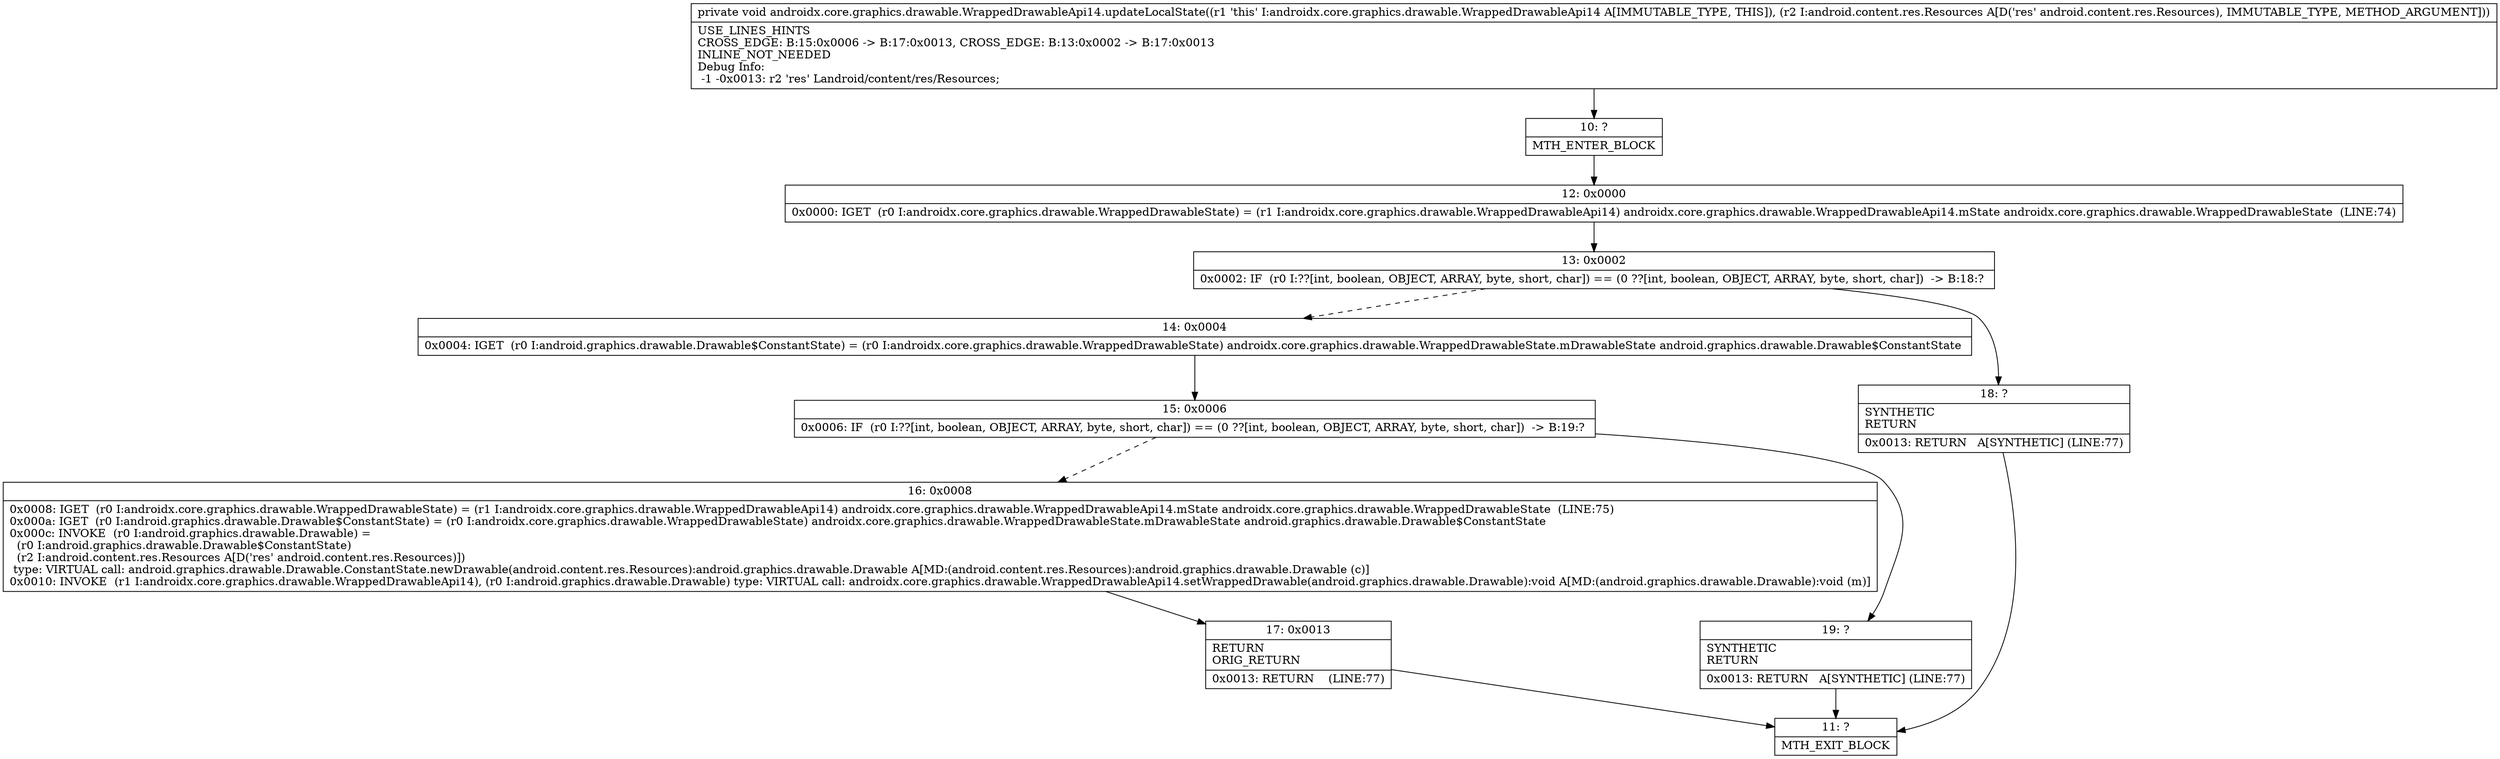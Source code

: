 digraph "CFG forandroidx.core.graphics.drawable.WrappedDrawableApi14.updateLocalState(Landroid\/content\/res\/Resources;)V" {
Node_10 [shape=record,label="{10\:\ ?|MTH_ENTER_BLOCK\l}"];
Node_12 [shape=record,label="{12\:\ 0x0000|0x0000: IGET  (r0 I:androidx.core.graphics.drawable.WrappedDrawableState) = (r1 I:androidx.core.graphics.drawable.WrappedDrawableApi14) androidx.core.graphics.drawable.WrappedDrawableApi14.mState androidx.core.graphics.drawable.WrappedDrawableState  (LINE:74)\l}"];
Node_13 [shape=record,label="{13\:\ 0x0002|0x0002: IF  (r0 I:??[int, boolean, OBJECT, ARRAY, byte, short, char]) == (0 ??[int, boolean, OBJECT, ARRAY, byte, short, char])  \-\> B:18:? \l}"];
Node_14 [shape=record,label="{14\:\ 0x0004|0x0004: IGET  (r0 I:android.graphics.drawable.Drawable$ConstantState) = (r0 I:androidx.core.graphics.drawable.WrappedDrawableState) androidx.core.graphics.drawable.WrappedDrawableState.mDrawableState android.graphics.drawable.Drawable$ConstantState \l}"];
Node_15 [shape=record,label="{15\:\ 0x0006|0x0006: IF  (r0 I:??[int, boolean, OBJECT, ARRAY, byte, short, char]) == (0 ??[int, boolean, OBJECT, ARRAY, byte, short, char])  \-\> B:19:? \l}"];
Node_16 [shape=record,label="{16\:\ 0x0008|0x0008: IGET  (r0 I:androidx.core.graphics.drawable.WrappedDrawableState) = (r1 I:androidx.core.graphics.drawable.WrappedDrawableApi14) androidx.core.graphics.drawable.WrappedDrawableApi14.mState androidx.core.graphics.drawable.WrappedDrawableState  (LINE:75)\l0x000a: IGET  (r0 I:android.graphics.drawable.Drawable$ConstantState) = (r0 I:androidx.core.graphics.drawable.WrappedDrawableState) androidx.core.graphics.drawable.WrappedDrawableState.mDrawableState android.graphics.drawable.Drawable$ConstantState \l0x000c: INVOKE  (r0 I:android.graphics.drawable.Drawable) = \l  (r0 I:android.graphics.drawable.Drawable$ConstantState)\l  (r2 I:android.content.res.Resources A[D('res' android.content.res.Resources)])\l type: VIRTUAL call: android.graphics.drawable.Drawable.ConstantState.newDrawable(android.content.res.Resources):android.graphics.drawable.Drawable A[MD:(android.content.res.Resources):android.graphics.drawable.Drawable (c)]\l0x0010: INVOKE  (r1 I:androidx.core.graphics.drawable.WrappedDrawableApi14), (r0 I:android.graphics.drawable.Drawable) type: VIRTUAL call: androidx.core.graphics.drawable.WrappedDrawableApi14.setWrappedDrawable(android.graphics.drawable.Drawable):void A[MD:(android.graphics.drawable.Drawable):void (m)]\l}"];
Node_17 [shape=record,label="{17\:\ 0x0013|RETURN\lORIG_RETURN\l|0x0013: RETURN    (LINE:77)\l}"];
Node_11 [shape=record,label="{11\:\ ?|MTH_EXIT_BLOCK\l}"];
Node_19 [shape=record,label="{19\:\ ?|SYNTHETIC\lRETURN\l|0x0013: RETURN   A[SYNTHETIC] (LINE:77)\l}"];
Node_18 [shape=record,label="{18\:\ ?|SYNTHETIC\lRETURN\l|0x0013: RETURN   A[SYNTHETIC] (LINE:77)\l}"];
MethodNode[shape=record,label="{private void androidx.core.graphics.drawable.WrappedDrawableApi14.updateLocalState((r1 'this' I:androidx.core.graphics.drawable.WrappedDrawableApi14 A[IMMUTABLE_TYPE, THIS]), (r2 I:android.content.res.Resources A[D('res' android.content.res.Resources), IMMUTABLE_TYPE, METHOD_ARGUMENT]))  | USE_LINES_HINTS\lCROSS_EDGE: B:15:0x0006 \-\> B:17:0x0013, CROSS_EDGE: B:13:0x0002 \-\> B:17:0x0013\lINLINE_NOT_NEEDED\lDebug Info:\l  \-1 \-0x0013: r2 'res' Landroid\/content\/res\/Resources;\l}"];
MethodNode -> Node_10;Node_10 -> Node_12;
Node_12 -> Node_13;
Node_13 -> Node_14[style=dashed];
Node_13 -> Node_18;
Node_14 -> Node_15;
Node_15 -> Node_16[style=dashed];
Node_15 -> Node_19;
Node_16 -> Node_17;
Node_17 -> Node_11;
Node_19 -> Node_11;
Node_18 -> Node_11;
}

